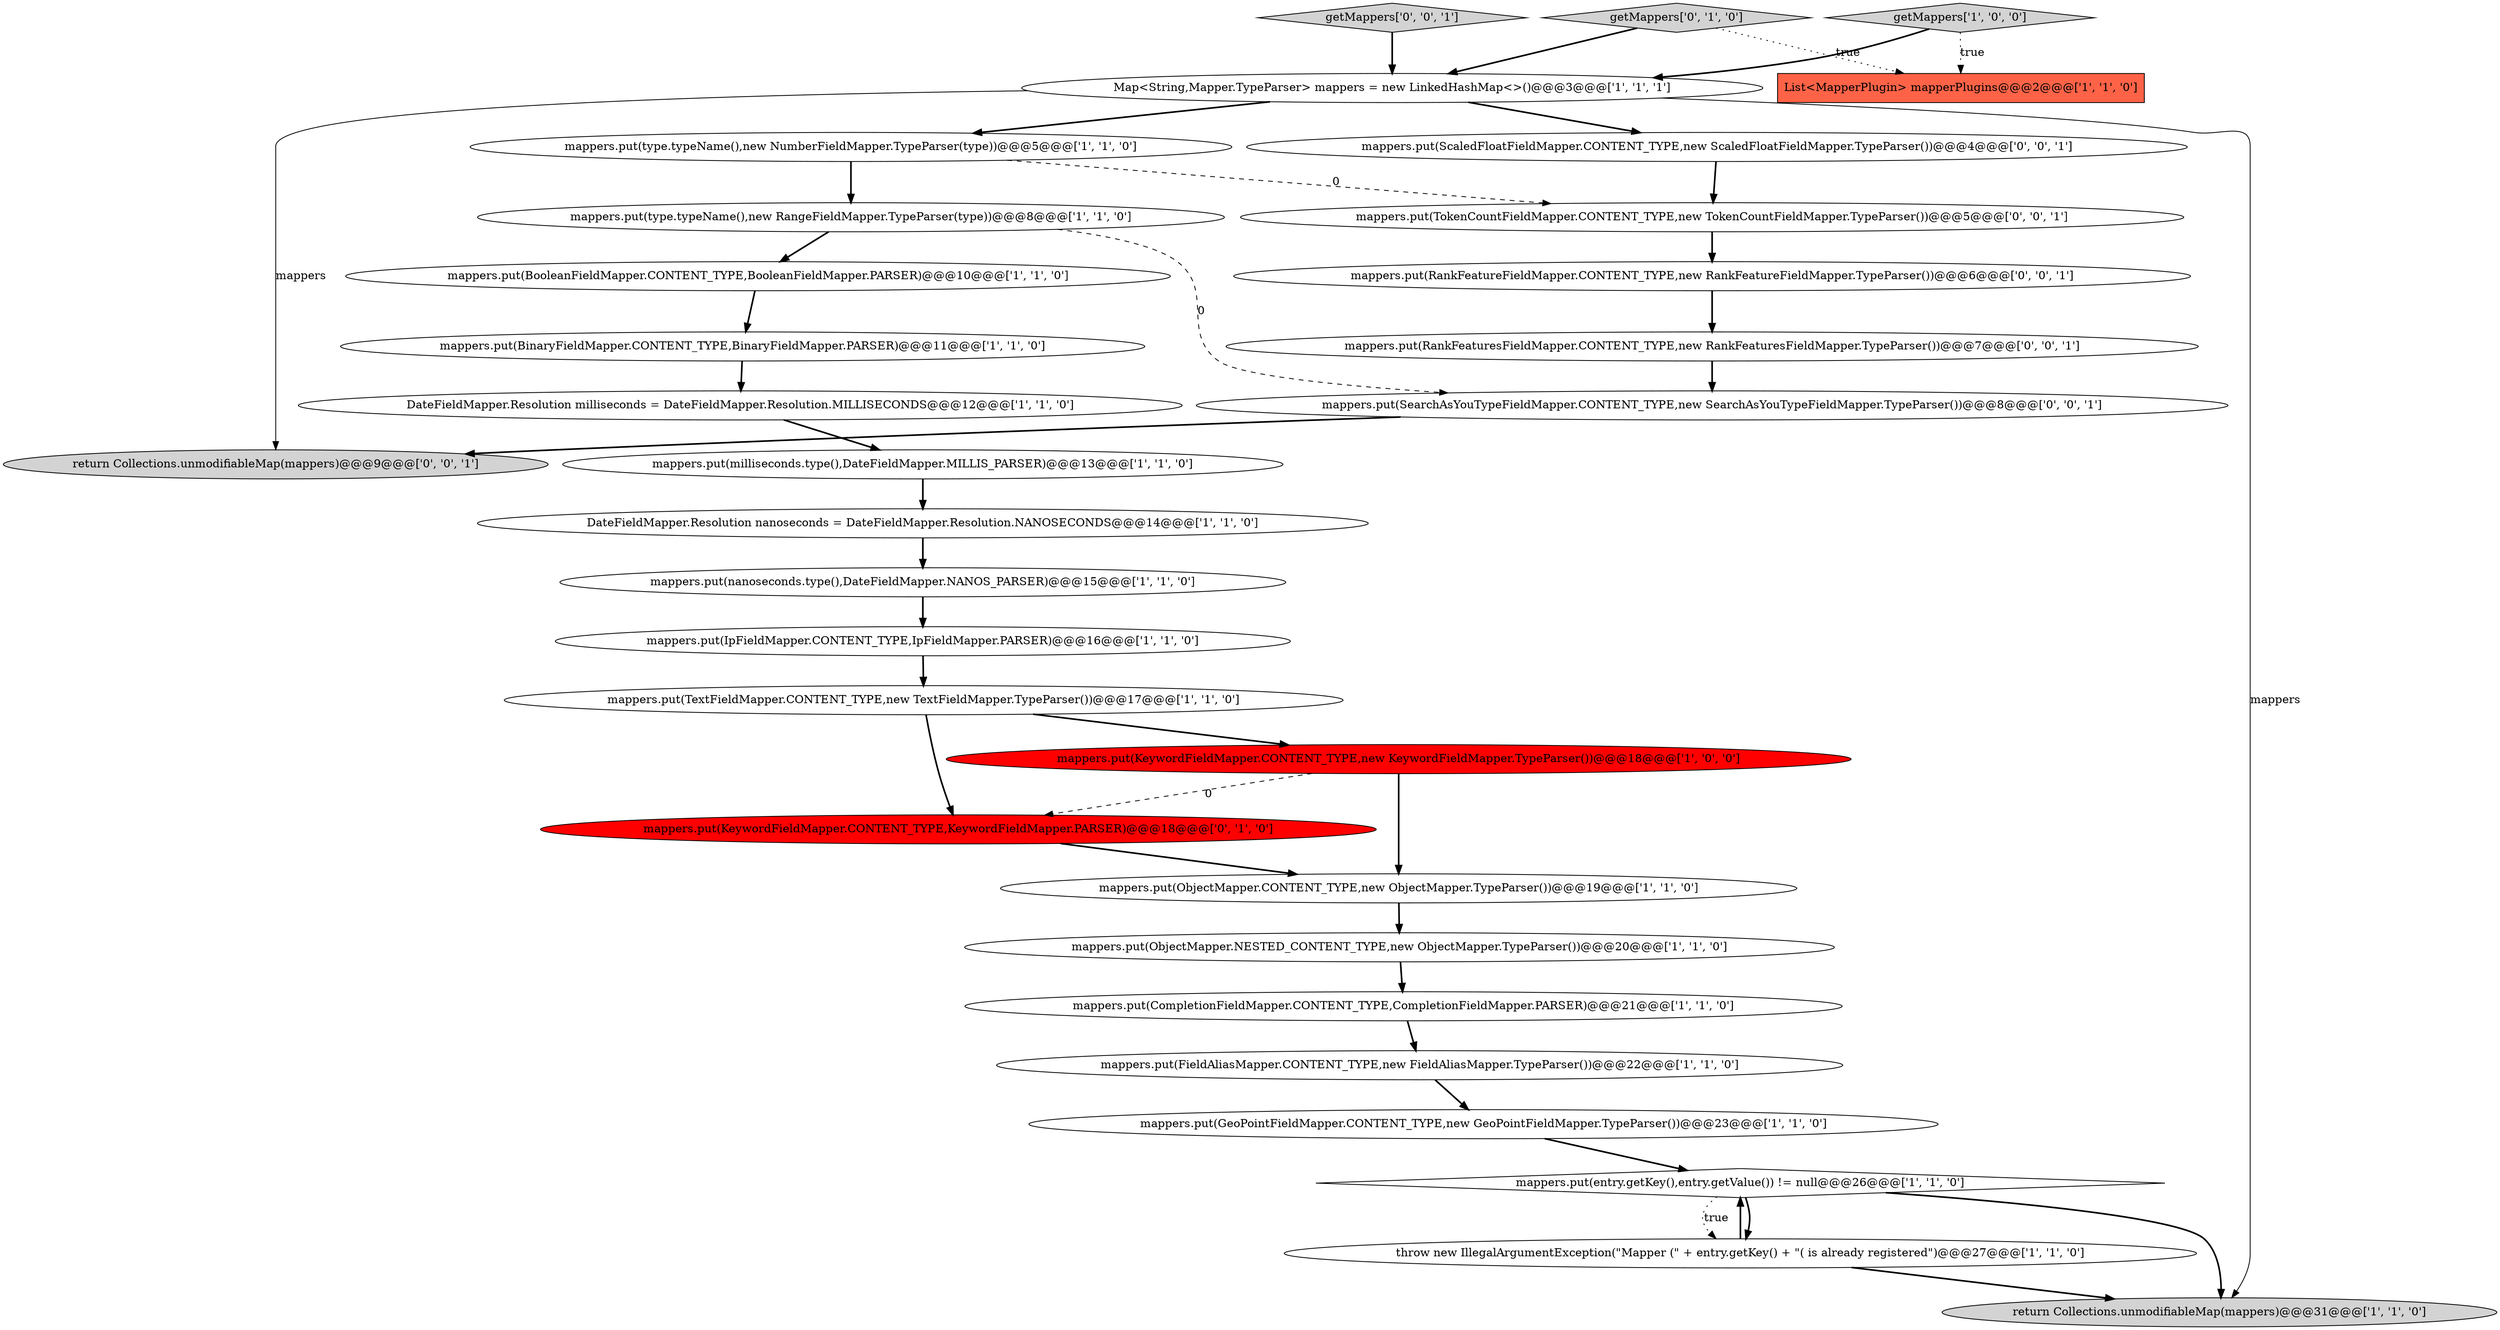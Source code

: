 digraph {
13 [style = filled, label = "mappers.put(ObjectMapper.NESTED_CONTENT_TYPE,new ObjectMapper.TypeParser())@@@20@@@['1', '1', '0']", fillcolor = white, shape = ellipse image = "AAA0AAABBB1BBB"];
12 [style = filled, label = "mappers.put(IpFieldMapper.CONTENT_TYPE,IpFieldMapper.PARSER)@@@16@@@['1', '1', '0']", fillcolor = white, shape = ellipse image = "AAA0AAABBB1BBB"];
10 [style = filled, label = "throw new IllegalArgumentException(\"Mapper (\" + entry.getKey() + \"( is already registered\")@@@27@@@['1', '1', '0']", fillcolor = white, shape = ellipse image = "AAA0AAABBB1BBB"];
23 [style = filled, label = "mappers.put(KeywordFieldMapper.CONTENT_TYPE,KeywordFieldMapper.PARSER)@@@18@@@['0', '1', '0']", fillcolor = red, shape = ellipse image = "AAA1AAABBB2BBB"];
19 [style = filled, label = "mappers.put(type.typeName(),new NumberFieldMapper.TypeParser(type))@@@5@@@['1', '1', '0']", fillcolor = white, shape = ellipse image = "AAA0AAABBB1BBB"];
22 [style = filled, label = "getMappers['0', '1', '0']", fillcolor = lightgray, shape = diamond image = "AAA0AAABBB2BBB"];
28 [style = filled, label = "mappers.put(ScaledFloatFieldMapper.CONTENT_TYPE,new ScaledFloatFieldMapper.TypeParser())@@@4@@@['0', '0', '1']", fillcolor = white, shape = ellipse image = "AAA0AAABBB3BBB"];
1 [style = filled, label = "mappers.put(TextFieldMapper.CONTENT_TYPE,new TextFieldMapper.TypeParser())@@@17@@@['1', '1', '0']", fillcolor = white, shape = ellipse image = "AAA0AAABBB1BBB"];
6 [style = filled, label = "return Collections.unmodifiableMap(mappers)@@@31@@@['1', '1', '0']", fillcolor = lightgray, shape = ellipse image = "AAA0AAABBB1BBB"];
8 [style = filled, label = "mappers.put(entry.getKey(),entry.getValue()) != null@@@26@@@['1', '1', '0']", fillcolor = white, shape = diamond image = "AAA0AAABBB1BBB"];
20 [style = filled, label = "mappers.put(nanoseconds.type(),DateFieldMapper.NANOS_PARSER)@@@15@@@['1', '1', '0']", fillcolor = white, shape = ellipse image = "AAA0AAABBB1BBB"];
2 [style = filled, label = "mappers.put(FieldAliasMapper.CONTENT_TYPE,new FieldAliasMapper.TypeParser())@@@22@@@['1', '1', '0']", fillcolor = white, shape = ellipse image = "AAA0AAABBB1BBB"];
9 [style = filled, label = "mappers.put(GeoPointFieldMapper.CONTENT_TYPE,new GeoPointFieldMapper.TypeParser())@@@23@@@['1', '1', '0']", fillcolor = white, shape = ellipse image = "AAA0AAABBB1BBB"];
24 [style = filled, label = "mappers.put(TokenCountFieldMapper.CONTENT_TYPE,new TokenCountFieldMapper.TypeParser())@@@5@@@['0', '0', '1']", fillcolor = white, shape = ellipse image = "AAA0AAABBB3BBB"];
15 [style = filled, label = "mappers.put(type.typeName(),new RangeFieldMapper.TypeParser(type))@@@8@@@['1', '1', '0']", fillcolor = white, shape = ellipse image = "AAA0AAABBB1BBB"];
29 [style = filled, label = "mappers.put(RankFeatureFieldMapper.CONTENT_TYPE,new RankFeatureFieldMapper.TypeParser())@@@6@@@['0', '0', '1']", fillcolor = white, shape = ellipse image = "AAA0AAABBB3BBB"];
26 [style = filled, label = "getMappers['0', '0', '1']", fillcolor = lightgray, shape = diamond image = "AAA0AAABBB3BBB"];
17 [style = filled, label = "getMappers['1', '0', '0']", fillcolor = lightgray, shape = diamond image = "AAA0AAABBB1BBB"];
16 [style = filled, label = "mappers.put(milliseconds.type(),DateFieldMapper.MILLIS_PARSER)@@@13@@@['1', '1', '0']", fillcolor = white, shape = ellipse image = "AAA0AAABBB1BBB"];
18 [style = filled, label = "mappers.put(KeywordFieldMapper.CONTENT_TYPE,new KeywordFieldMapper.TypeParser())@@@18@@@['1', '0', '0']", fillcolor = red, shape = ellipse image = "AAA1AAABBB1BBB"];
7 [style = filled, label = "DateFieldMapper.Resolution nanoseconds = DateFieldMapper.Resolution.NANOSECONDS@@@14@@@['1', '1', '0']", fillcolor = white, shape = ellipse image = "AAA0AAABBB1BBB"];
0 [style = filled, label = "Map<String,Mapper.TypeParser> mappers = new LinkedHashMap<>()@@@3@@@['1', '1', '1']", fillcolor = white, shape = ellipse image = "AAA0AAABBB1BBB"];
27 [style = filled, label = "return Collections.unmodifiableMap(mappers)@@@9@@@['0', '0', '1']", fillcolor = lightgray, shape = ellipse image = "AAA0AAABBB3BBB"];
3 [style = filled, label = "mappers.put(BooleanFieldMapper.CONTENT_TYPE,BooleanFieldMapper.PARSER)@@@10@@@['1', '1', '0']", fillcolor = white, shape = ellipse image = "AAA0AAABBB1BBB"];
30 [style = filled, label = "mappers.put(RankFeaturesFieldMapper.CONTENT_TYPE,new RankFeaturesFieldMapper.TypeParser())@@@7@@@['0', '0', '1']", fillcolor = white, shape = ellipse image = "AAA0AAABBB3BBB"];
5 [style = filled, label = "DateFieldMapper.Resolution milliseconds = DateFieldMapper.Resolution.MILLISECONDS@@@12@@@['1', '1', '0']", fillcolor = white, shape = ellipse image = "AAA0AAABBB1BBB"];
21 [style = filled, label = "mappers.put(CompletionFieldMapper.CONTENT_TYPE,CompletionFieldMapper.PARSER)@@@21@@@['1', '1', '0']", fillcolor = white, shape = ellipse image = "AAA0AAABBB1BBB"];
11 [style = filled, label = "List<MapperPlugin> mapperPlugins@@@2@@@['1', '1', '0']", fillcolor = tomato, shape = box image = "AAA0AAABBB1BBB"];
25 [style = filled, label = "mappers.put(SearchAsYouTypeFieldMapper.CONTENT_TYPE,new SearchAsYouTypeFieldMapper.TypeParser())@@@8@@@['0', '0', '1']", fillcolor = white, shape = ellipse image = "AAA0AAABBB3BBB"];
4 [style = filled, label = "mappers.put(BinaryFieldMapper.CONTENT_TYPE,BinaryFieldMapper.PARSER)@@@11@@@['1', '1', '0']", fillcolor = white, shape = ellipse image = "AAA0AAABBB1BBB"];
14 [style = filled, label = "mappers.put(ObjectMapper.CONTENT_TYPE,new ObjectMapper.TypeParser())@@@19@@@['1', '1', '0']", fillcolor = white, shape = ellipse image = "AAA0AAABBB1BBB"];
0->6 [style = solid, label="mappers"];
8->10 [style = bold, label=""];
29->30 [style = bold, label=""];
0->19 [style = bold, label=""];
16->7 [style = bold, label=""];
30->25 [style = bold, label=""];
22->11 [style = dotted, label="true"];
1->18 [style = bold, label=""];
8->6 [style = bold, label=""];
24->29 [style = bold, label=""];
7->20 [style = bold, label=""];
2->9 [style = bold, label=""];
8->10 [style = dotted, label="true"];
15->3 [style = bold, label=""];
12->1 [style = bold, label=""];
9->8 [style = bold, label=""];
3->4 [style = bold, label=""];
10->6 [style = bold, label=""];
0->27 [style = solid, label="mappers"];
1->23 [style = bold, label=""];
21->2 [style = bold, label=""];
23->14 [style = bold, label=""];
5->16 [style = bold, label=""];
25->27 [style = bold, label=""];
26->0 [style = bold, label=""];
15->25 [style = dashed, label="0"];
17->0 [style = bold, label=""];
22->0 [style = bold, label=""];
10->8 [style = bold, label=""];
18->23 [style = dashed, label="0"];
20->12 [style = bold, label=""];
28->24 [style = bold, label=""];
19->24 [style = dashed, label="0"];
14->13 [style = bold, label=""];
19->15 [style = bold, label=""];
13->21 [style = bold, label=""];
4->5 [style = bold, label=""];
18->14 [style = bold, label=""];
0->28 [style = bold, label=""];
17->11 [style = dotted, label="true"];
}
